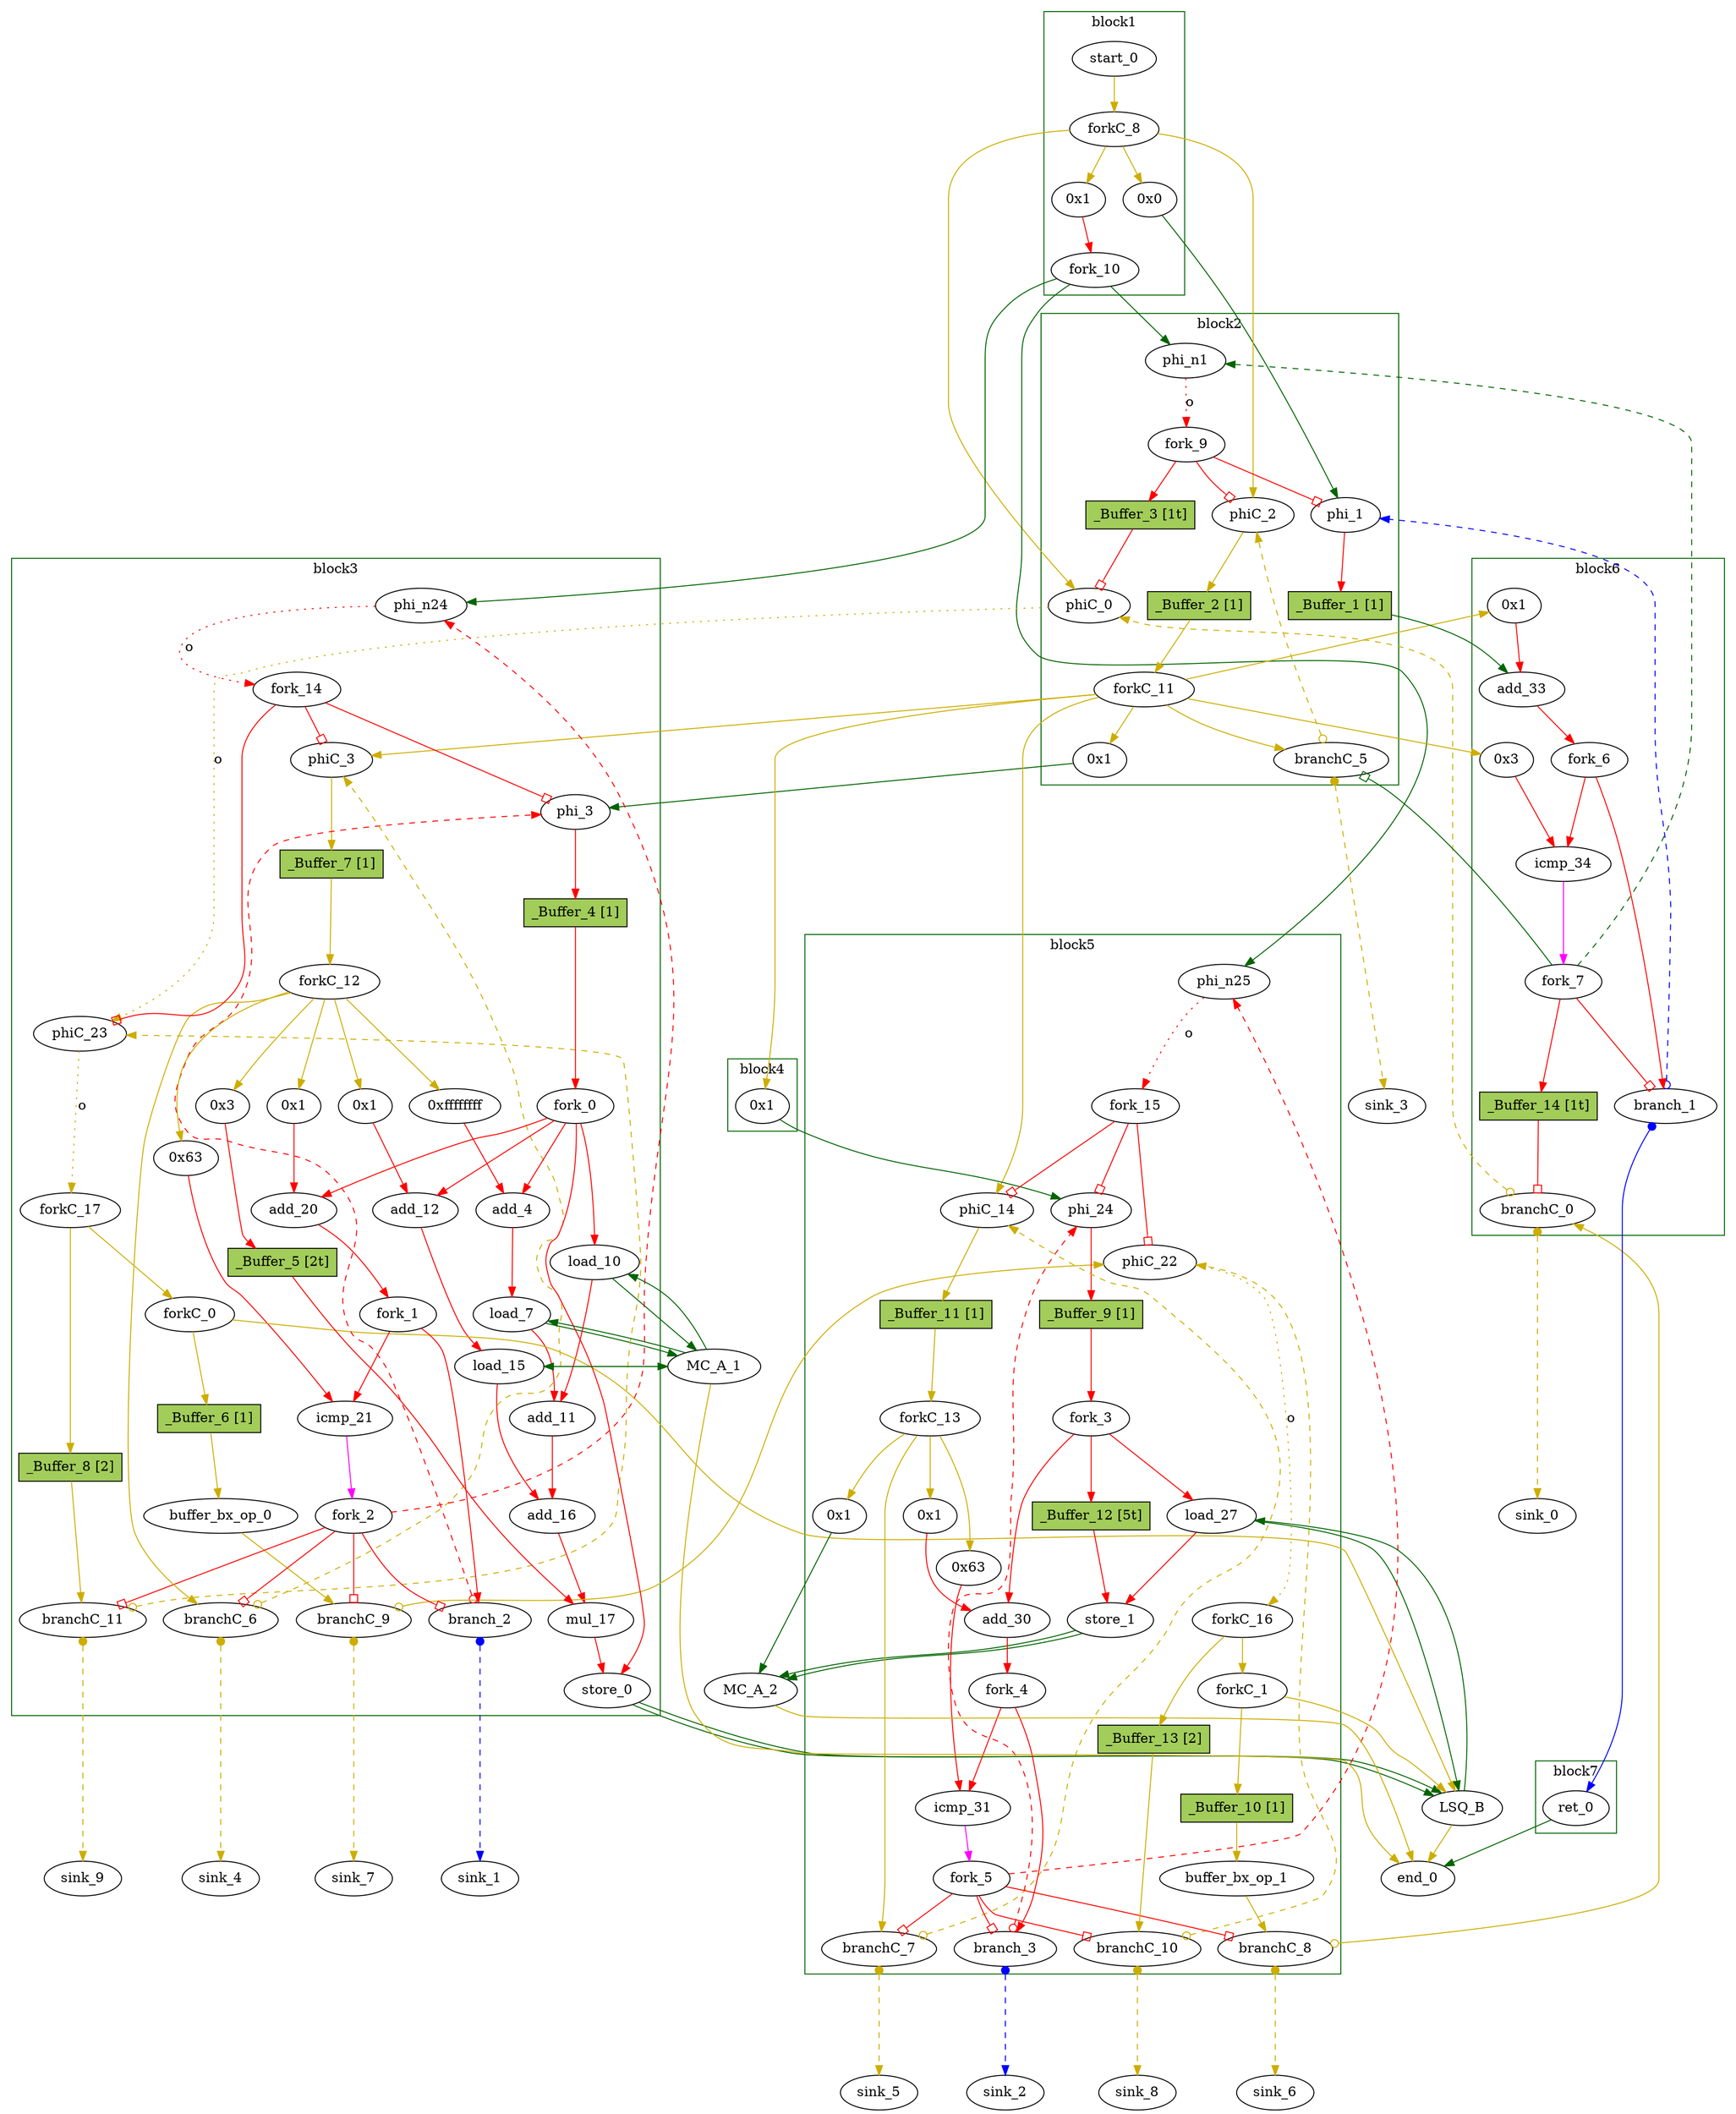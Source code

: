 // Number of blocks: 106
// Number of channels: 179
Digraph G {

  // Blocks
subgraph cluster_1 {
color = "darkgreen"
label = "block1"
  cst_0 [type=Constant, in="in1:32", out="out1:32", bbID = 1, value="0x0", label="0x0",  shape=oval];
  start_0 [type=Entry, in="in1:0", out="out1:0", bbID = 1,  shape=oval];
  cst_13 [type=Constant, in="in1:32", out="out1:32", bbID = 1, value="0x1", label="0x1",  shape=oval];
  forkC_8 [type=Fork, in="in1:0", out="out1:0 out2:0 out3:0 out4:0", bbID = 1,  shape=oval];
  fork_10 [type=Fork, in="in1:32", out="out1:32 out2:32 out3:32", bbID = 1,  shape=oval];
}
subgraph cluster_2 {
color = "darkgreen"
label = "block2"
  phi_1 [type=Mux, in="in1?:1 in2:32 in3:32", out="out1:32", delay=0.366, bbID = 2,  shape=oval];
  cst_1 [type=Constant, in="in1:32", out="out1:32", bbID = 2, value="0x1", label="0x1",  shape=oval];
  phiC_0 [type=Mux, in="in1?:1 in2:0 in3:0", out="out1:0", delay=0.166, bbID = 2,  shape=oval];
  phi_n1 [type=Merge, in="in1:32 in2:32*i", out="out1:32", delay=0.366, bbID = 2,  shape=oval];
  phiC_2 [type=Mux, in="in1?:1 in2:0 in3:0", out="out1:0", delay=0.166, bbID = 2,  shape=oval];
  branchC_5 [type=Branch, in="in1:0 in2?:1*i", out="out1+:0 out2-:0", bbID = 2,  shape=oval];
  fork_9 [type=Fork, in="in1:32", out="out1:32 out2:32 out3:32", bbID = 2,  shape=oval];
  forkC_11 [type=Fork, in="in1:0", out="out1:0 out2:0 out3:0 out4:0 out5:0 out6:0 out7:0", bbID = 2,  shape=oval];
  _Buffer_1 [type=Buffer, in="in1:32", out="out1:32", bbID = 2, slots=1, transparent=false, label="_Buffer_1 [1]",  shape=box, style=filled, fillcolor=darkolivegreen3, height = 0.4];
  _Buffer_2 [type=Buffer, in="in1:0", out="out1:0", bbID = 2, slots=1, transparent=false, label="_Buffer_2 [1]",  shape=box, style=filled, fillcolor=darkolivegreen3, height = 0.4];
  _Buffer_3 [type=Buffer, in="in1:32", out="out1:32", bbID = 2, slots=1, transparent=true, label="_Buffer_3 [1t]",  shape=box, style=filled, fillcolor=darkolivegreen3, height = 0.4];
}
subgraph cluster_3 {
color = "darkgreen"
label = "block3"
  phi_3 [type=Mux, in="in1?:1 in2:32 in3:32", out="out1:32", delay=0.366, bbID = 3,  shape=oval];
  cst_2 [type=Constant, in="in1:32", out="out1:32", bbID = 3, value="0xffffffff", label="0xffffffff", retimingDiff=1,  shape=oval];
  add_4 [type=Operator, in="in1:32 in2:32", out="out1:32", op = "add_op", delay=1.693, bbID = 3, retimingDiff=1,  shape=oval];
  load_7 [type=Operator, in="in1:32 in2:32", out="out1:32 out2:32", op = "mc_load_op", latency=2, bbID = 3, portID = 0, offset = 0, retimingDiff=2,  shape=oval];
  load_10 [type=Operator, in="in1:32 in2:32", out="out1:32 out2:32", op = "mc_load_op", latency=2, bbID = 3, portID = 1, offset = 0, retimingDiff=2,  shape=oval];
  add_11 [type=Operator, in="in1:32 in2:32", out="out1:32", op = "add_op", delay=1.693, bbID = 3, retimingDiff=3,  shape=oval];
  cst_3 [type=Constant, in="in1:32", out="out1:32", bbID = 3, value="0x1", label="0x1", retimingDiff=1,  shape=oval];
  add_12 [type=Operator, in="in1:32 in2:32", out="out1:32", op = "add_op", delay=1.693, bbID = 3, retimingDiff=1,  shape=oval];
  load_15 [type=Operator, in="in1:32 in2:32", out="out1:32 out2:32", op = "mc_load_op", latency=2, bbID = 3, portID = 2, offset = 0, retimingDiff=2,  shape=oval];
  add_16 [type=Operator, in="in1:32 in2:32", out="out1:32", op = "add_op", delay=1.693, bbID = 3, retimingDiff=3,  shape=oval];
  cst_4 [type=Constant, in="in1:32", out="out1:32", bbID = 3, value="0x3", label="0x3", retimingDiff=1,  shape=oval];
  mul_17 [type=Operator, in="in1:32 in2:32", out="out1:32", op = "mul_op", latency=4, bbID = 3, retimingDiff=4,  shape=oval];
  store_0 [type=Operator, in="in1:32 in2:32", out="out1:32 out2:32", op = "lsq_store_op", bbID = 3, portID = 0, offset = 0,  shape=oval];
  cst_5 [type=Constant, in="in1:32", out="out1:32", bbID = 3, value="0x1", label="0x1", retimingDiff=1,  shape=oval];
  add_20 [type=Operator, in="in1:32 in2:32", out="out1:32", op = "add_op", delay=1.693, bbID = 3, retimingDiff=1,  shape=oval];
  cst_6 [type=Constant, in="in1:32", out="out1:32", bbID = 3, value="0x63", label="0x63", retimingDiff=1,  shape=oval];
  icmp_21 [type=Operator, in="in1:32 in2:32", out="out1:1", op = "icmp_ult_op", delay=1.53, bbID = 3, retimingDiff=1,  shape=oval];
  forkC_0 [type=Fork, in="in1:0", out="out1:0 out2:0", bbID = 3,  shape=oval];
  buffer_bx_op_0 [type=Operator, in="in1:0", out="out1:0", op = "buffer_bx_op", latency=1, bbID = 3, retimingDiff=1,  shape=oval];
  phiC_3 [type=Mux, in="in1?:1 in2:0 in3:0", out="out1:0", delay=0.166, bbID = 3,  shape=oval];
  phiC_23 [type=Mux, in="in1?:1 in2:0 in3:0", out="out1:0", delay=0.166, bbID = 3,  shape=oval];
  branch_2 [type=Branch, in="in1:32 in2?:1*i", out="out1+:32 out2-:32", bbID = 3, retimingDiff=1,  shape=oval];
  phi_n24 [type=Merge, in="in1:32 in2:32*i", out="out1:32", delay=0.366, bbID = 3,  shape=oval];
  branchC_6 [type=Branch, in="in1:0 in2?:1*i", out="out1+:0 out2-:0", bbID = 3, retimingDiff=1,  shape=oval];
  branchC_9 [type=Branch, in="in1:0 in2?:1", out="out1+:0 out2-:0", bbID = 3, retimingDiff=1,  shape=oval];
  branchC_11 [type=Branch, in="in1:0 in2?:1*i", out="out1+:0 out2-:0", bbID = 3, retimingDiff=1,  shape=oval];
  fork_0 [type=Fork, in="in1:32", out="out1:32 out2:32 out3:32 out4:32 out5:32", bbID = 3, retimingDiff=1,  shape=oval];
  fork_1 [type=Fork, in="in1:32", out="out1:32 out2:32", bbID = 3, retimingDiff=1,  shape=oval];
  fork_2 [type=Fork, in="in1:32", out="out1:32 out2:32 out3:32 out4:32 out5:32", bbID = 3, retimingDiff=1,  shape=oval];
  forkC_12 [type=Fork, in="in1:0", out="out1:0 out2:0 out3:0 out4:0 out5:0 out6:0", bbID = 3, retimingDiff=1,  shape=oval];
  fork_14 [type=Fork, in="in1:32", out="out1:32 out2:32 out3:32", bbID = 3,  shape=oval];
  forkC_17 [type=Fork, in="in1:0", out="out1:0 out2:0", bbID = 3,  shape=oval];
  _Buffer_4 [type=Buffer, in="in1:32", out="out1:32", bbID = 3, slots=1, transparent=false, label="_Buffer_4 [1]",  shape=box, style=filled, fillcolor=darkolivegreen3, height = 0.4];
  _Buffer_5 [type=Buffer, in="in1:32", out="out1:32", bbID = 3, slots=2, transparent=true, label="_Buffer_5 [2t]",  shape=box, style=filled, fillcolor=darkolivegreen3, height = 0.4];
  _Buffer_6 [type=Buffer, in="in1:0", out="out1:0", bbID = 3, slots=1, transparent=false, label="_Buffer_6 [1]",  shape=box, style=filled, fillcolor=darkolivegreen3, height = 0.4];
  _Buffer_7 [type=Buffer, in="in1:0", out="out1:0", bbID = 3, slots=1, transparent=false, label="_Buffer_7 [1]",  shape=box, style=filled, fillcolor=darkolivegreen3, height = 0.4];
  _Buffer_8 [type=Buffer, in="in1:0", out="out1:0", bbID = 3, slots=2, transparent=false, label="_Buffer_8 [2]",  shape=box, style=filled, fillcolor=darkolivegreen3, height = 0.4];
}
subgraph cluster_4 {
color = "darkgreen"
label = "block4"
  cst_7 [type=Constant, in="in1:32", out="out1:32", bbID = 4, value="0x1", label="0x1",  shape=oval];
}
subgraph cluster_5 {
color = "darkgreen"
label = "block5"
  phi_24 [type=Mux, in="in1?:1 in2:32 in3:32", out="out1:32", delay=0.366, bbID = 5,  shape=oval];
  load_27 [type=Operator, in="in1:32 in2:32", out="out1:32 out2:32", op = "lsq_load_op", latency=5, bbID = 5, portID = 0, offset = 0,  shape=oval];
  store_1 [type=Operator, in="in1:32 in2:32", out="out1:32 out2:32", op = "mc_store_op", bbID = 5, portID = 0, offset = 0,  shape=oval];
  cst_8 [type=Constant, in="in1:32", out="out1:32", bbID = 5, value="0x1", label="0x1",  shape=oval];
  add_30 [type=Operator, in="in1:32 in2:32", out="out1:32", op = "add_op", delay=1.693, bbID = 5,  shape=oval];
  cst_9 [type=Constant, in="in1:32", out="out1:32", bbID = 5, value="0x63", label="0x63",  shape=oval];
  icmp_31 [type=Operator, in="in1:32 in2:32", out="out1:1", op = "icmp_ult_op", delay=1.53, bbID = 5,  shape=oval];
  cst_12 [type=Constant, in="in1:32", out="out1:32", bbID = 5, value="0x1", label="0x1",  shape=oval];
  forkC_1 [type=Fork, in="in1:0", out="out1:0 out2:0", bbID = 5,  shape=oval];
  buffer_bx_op_1 [type=Operator, in="in1:0", out="out1:0", op = "buffer_bx_op", latency=1, bbID = 5,  shape=oval];
  phiC_14 [type=Mux, in="in1?:1 in2:0 in3:0", out="out1:0", delay=0.166, bbID = 5,  shape=oval];
  phiC_22 [type=Mux, in="in1?:1 in2:0 in3:0", out="out1:0", delay=0.166, bbID = 5,  shape=oval];
  branch_3 [type=Branch, in="in1:32 in2?:1*i", out="out1+:32 out2-:32", bbID = 5,  shape=oval];
  phi_n25 [type=Merge, in="in1:32 in2:32*i", out="out1:32", delay=0.366, bbID = 5,  shape=oval];
  branchC_7 [type=Branch, in="in1:0 in2?:1*i", out="out1+:0 out2-:0", bbID = 5,  shape=oval];
  branchC_8 [type=Branch, in="in1:0 in2?:1", out="out1+:0 out2-:0", bbID = 5,  shape=oval];
  branchC_10 [type=Branch, in="in1:0 in2?:1*i", out="out1+:0 out2-:0", bbID = 5,  shape=oval];
  fork_3 [type=Fork, in="in1:32", out="out1:32 out2:32 out3:32", bbID = 5,  shape=oval];
  fork_4 [type=Fork, in="in1:32", out="out1:32 out2:32", bbID = 5,  shape=oval];
  fork_5 [type=Fork, in="in1:32", out="out1:32 out2:32 out3:32 out4:32 out5:32", bbID = 5,  shape=oval];
  forkC_13 [type=Fork, in="in1:0", out="out1:0 out2:0 out3:0 out4:0", bbID = 5,  shape=oval];
  fork_15 [type=Fork, in="in1:32", out="out1:32 out2:32 out3:32", bbID = 5,  shape=oval];
  forkC_16 [type=Fork, in="in1:0", out="out1:0 out2:0", bbID = 5,  shape=oval];
  _Buffer_9 [type=Buffer, in="in1:32", out="out1:32", bbID = 5, slots=1, transparent=false, label="_Buffer_9 [1]",  shape=box, style=filled, fillcolor=darkolivegreen3, height = 0.4];
  _Buffer_10 [type=Buffer, in="in1:0", out="out1:0", bbID = 5, slots=1, transparent=false, label="_Buffer_10 [1]",  shape=box, style=filled, fillcolor=darkolivegreen3, height = 0.4];
  _Buffer_11 [type=Buffer, in="in1:0", out="out1:0", bbID = 5, slots=1, transparent=false, label="_Buffer_11 [1]",  shape=box, style=filled, fillcolor=darkolivegreen3, height = 0.4];
  _Buffer_12 [type=Buffer, in="in1:32", out="out1:32", bbID = 5, slots=5, transparent=true, label="_Buffer_12 [5t]",  shape=box, style=filled, fillcolor=darkolivegreen3, height = 0.4];
  _Buffer_13 [type=Buffer, in="in1:0", out="out1:0", bbID = 5, slots=2, transparent=false, label="_Buffer_13 [2]",  shape=box, style=filled, fillcolor=darkolivegreen3, height = 0.4];
}
subgraph cluster_6 {
color = "darkgreen"
label = "block6"
  cst_10 [type=Constant, in="in1:32", out="out1:32", bbID = 6, value="0x1", label="0x1",  shape=oval];
  add_33 [type=Operator, in="in1:32 in2:32", out="out1:32", op = "add_op", delay=1.693, bbID = 6,  shape=oval];
  cst_11 [type=Constant, in="in1:32", out="out1:32", bbID = 6, value="0x3", label="0x3",  shape=oval];
  icmp_34 [type=Operator, in="in1:32 in2:32", out="out1:1", op = "icmp_ult_op", delay=1.53, bbID = 6,  shape=oval];
  branchC_0 [type=Branch, in="in1:0 in2?:1*i", out="out1+:0 out2-:0", bbID = 6,  shape=oval];
  branch_1 [type=Branch, in="in1:32 in2?:1*i", out="out1+:32 out2-:32", bbID = 6,  shape=oval];
  fork_6 [type=Fork, in="in1:32", out="out1:32 out2:32", bbID = 6,  shape=oval];
  fork_7 [type=Fork, in="in1:32", out="out1:32 out2:32 out3:32 out4:32", bbID = 6,  shape=oval];
  _Buffer_14 [type=Buffer, in="in1:32", out="out1:32", bbID = 6, slots=1, transparent=true, label="_Buffer_14 [1t]",  shape=box, style=filled, fillcolor=darkolivegreen3, height = 0.4];
}
subgraph cluster_7 {
color = "darkgreen"
label = "block7"
  ret_0 [type=Operator, in="in1:32", out="out1:32", op = "ret_op", bbID = 7,  shape=oval];
}
  LSQ_B [type=LSQ, in="in1:0*c0 in2:0*c1 in3:32*s0a in4:32*s0d in5:32*l0a", out="out1:32*l0d out2:0*e", bbID = 0, memory = "B", bbcount = 2, ldcount = 1, stcount = 1, fifoDepth = 16, numLoads = "{0; 1}", numStores = "{1; 0}", loadOffsets = "{{0;0;0;0;0;0;0;0;0;0;0;0;0;0;0;0};{0;0;0;0;0;0;0;0;0;0;0;0;0;0;0;0}}", storeOffsets = "{{0;0;0;0;0;0;0;0;0;0;0;0;0;0;0;0};{0;0;0;0;0;0;0;0;0;0;0;0;0;0;0;0}}", loadPorts = "{{0;0;0;0;0;0;0;0;0;0;0;0;0;0;0;0};{0;0;0;0;0;0;0;0;0;0;0;0;0;0;0;0}}", storePorts = "{{0;0;0;0;0;0;0;0;0;0;0;0;0;0;0;0};{0;0;0;0;0;0;0;0;0;0;0;0;0;0;0;0}}", ];
  MC_A_1 [type=MC, in="in1:32*l0a in2:32*l1a in3:32*l2a", out="out1:32*l0d out2:32*l1d out3:32*l2d out4:0*e", bbID = 0, memory = "A_1", bbcount = 0, ldcount = 3, stcount = 0, ];
  MC_A_2 [type=MC, in="in1:32*c0 in2:32*s0a in3:32*s0d", out="out1:0*e", bbID = 0, memory = "A_2", bbcount = 1, ldcount = 0, stcount = 1, ];
  sink_0 [type=Sink, in="in1:0", bbID = 0,  shape=oval];
  sink_1 [type=Sink, in="in1:32", bbID = 0,  shape=oval];
  sink_2 [type=Sink, in="in1:32", bbID = 0,  shape=oval];
  sink_3 [type=Sink, in="in1:0", bbID = 0,  shape=oval];
  sink_4 [type=Sink, in="in1:0", bbID = 0,  shape=oval];
  sink_5 [type=Sink, in="in1:0", bbID = 0,  shape=oval];
  sink_6 [type=Sink, in="in1:0", bbID = 0,  shape=oval];
  sink_7 [type=Sink, in="in1:0", bbID = 0,  shape=oval];
  sink_8 [type=Sink, in="in1:0", bbID = 0,  shape=oval];
  sink_9 [type=Sink, in="in1:0", bbID = 0,  shape=oval];
  end_0 [type=Exit, in="in1:0*e in2:0*e in3:0*e in4:32", out="out1:32", bbID = 0,  shape=oval];

  // Channels
  cst_0 -> phi_1 [from=out1, to=in3, arrowhead=normal, color=darkgreen];
  start_0 -> forkC_8 [from=out1, to=in1, arrowhead=normal, color=gold3];
  cst_13 -> fork_10 [from=out1, to=in1, arrowhead=normal, color=red];
  forkC_8 -> cst_0 [from=out1, to=in1, arrowhead=normal, color=gold3];
  forkC_8 -> cst_13 [from=out3, to=in1, arrowhead=normal, color=gold3];
  forkC_8 -> phiC_0 [from=out4, to=in3, arrowhead=normal, color=gold3];
  forkC_8 -> phiC_2 [from=out2, to=in3, arrowhead=normal, color=gold3];
  fork_10 -> phi_n1 [from=out1, to=in1, arrowhead=normal, color=darkgreen];
  fork_10 -> phi_n24 [from=out2, to=in1, arrowhead=normal, color=darkgreen];
  fork_10 -> phi_n25 [from=out3, to=in1, arrowhead=normal, color=darkgreen];
  phi_1 -> _Buffer_1 [from=out1, to=in1, arrowhead=normal, color=red];
  cst_1 -> phi_3 [from=out1, to=in3, arrowhead=normal, color=darkgreen];
  phiC_0 -> phiC_23 [from=out1, to=in3, arrowhead=normal, color=gold3, slots=1, style=dotted, label="o", transparent=true];
  phi_n1 -> fork_9 [from=out1, to=in1, arrowhead=normal, color=red, slots=1, style=dotted, label="o", transparent=true];
  phiC_2 -> _Buffer_2 [from=out1, to=in1, arrowhead=normal, color=gold3];
  branchC_5 -> phiC_2 [from=out2, to=in2, dir=both, arrowtail=odot, arrowhead=normal, color=gold3, constraint=false, style=dashed, minlen = 3];
  branchC_5 -> sink_3 [from=out1, to=in1, dir=both, arrowtail=dot, arrowhead=normal, color=gold3, style=dashed, minlen = 3];
  fork_9 -> phi_1 [from=out2, to=in1, arrowhead=obox, color=red];
  fork_9 -> _Buffer_3 [from=out1, to=in1, arrowhead=normal, color=red];
  fork_9 -> phiC_2 [from=out3, to=in1, arrowhead=obox, color=red];
  forkC_11 -> cst_1 [from=out1, to=in1, arrowhead=normal, color=gold3];
  forkC_11 -> branchC_5 [from=out2, to=in1, arrowhead=normal, color=gold3];
  forkC_11 -> phiC_3 [from=out3, to=in3, arrowhead=normal, color=gold3];
  forkC_11 -> cst_7 [from=out4, to=in1, arrowhead=normal, color=gold3];
  forkC_11 -> phiC_14 [from=out5, to=in3, arrowhead=normal, color=gold3];
  forkC_11 -> cst_10 [from=out6, to=in1, arrowhead=normal, color=gold3];
  forkC_11 -> cst_11 [from=out7, to=in1, arrowhead=normal, color=gold3];
  phi_3 -> _Buffer_4 [from=out1, to=in1, arrowhead=normal, color=red];
  cst_2 -> add_4 [from=out1, to=in2, arrowhead=normal, color=red];
  add_4 -> load_7 [from=out1, to=in2, arrowhead=normal, color=red];
  load_7 -> add_11 [from=out1, to=in1, arrowhead=normal, color=red];
  load_7 -> MC_A_1 [from=out2, to=in1, arrowhead=normal, color=darkgreen];
  load_10 -> add_11 [from=out1, to=in2, arrowhead=normal, color=red];
  load_10 -> MC_A_1 [from=out2, to=in2, arrowhead=normal, color=darkgreen];
  add_11 -> add_16 [from=out1, to=in1, arrowhead=normal, color=red];
  cst_3 -> add_12 [from=out1, to=in2, arrowhead=normal, color=red];
  add_12 -> load_15 [from=out1, to=in2, arrowhead=normal, color=red];
  load_15 -> add_16 [from=out1, to=in2, arrowhead=normal, color=red];
  load_15 -> MC_A_1 [from=out2, to=in3, arrowhead=normal, color=darkgreen];
  add_16 -> mul_17 [from=out1, to=in1, arrowhead=normal, color=red];
  cst_4 -> _Buffer_5 [from=out1, to=in1, arrowhead=normal, color=red];
  mul_17 -> store_0 [from=out1, to=in1, arrowhead=normal, color=red];
  store_0 -> LSQ_B [from=out2, to=in3, arrowhead=normal, color=darkgreen];
  store_0 -> LSQ_B [from=out1, to=in4, arrowhead=normal, color=darkgreen];
  cst_5 -> add_20 [from=out1, to=in2, arrowhead=normal, color=red];
  add_20 -> fork_1 [from=out1, to=in1, arrowhead=normal, color=red];
  cst_6 -> icmp_21 [from=out1, to=in2, arrowhead=normal, color=red];
  icmp_21 -> fork_2 [from=out1, to=in1, arrowhead=normal, color=magenta];
  forkC_0 -> _Buffer_6 [from=out1, to=in1, arrowhead=normal, color=gold3];
  forkC_0 -> LSQ_B [from=out2, to=in1, arrowhead=normal, color=gold3];
  buffer_bx_op_0 -> branchC_9 [from=out1, to=in1, arrowhead=normal, color=gold3];
  phiC_3 -> _Buffer_7 [from=out1, to=in1, arrowhead=normal, color=gold3];
  phiC_23 -> forkC_17 [from=out1, to=in1, arrowhead=normal, color=gold3, slots=1, style=dotted, label="o", transparent=true];
  branch_2 -> phi_3 [from=out2, to=in2, dir=both, arrowtail=odot, arrowhead=normal, color=red, constraint=false, style=dashed, minlen = 3];
  branch_2 -> sink_1 [from=out1, to=in1, dir=both, arrowtail=dot, arrowhead=normal, color=blue, style=dashed, minlen = 3];
  phi_n24 -> fork_14 [from=out1, to=in1, arrowhead=normal, color=red, slots=1, style=dotted, label="o", transparent=true];
  branchC_6 -> phiC_3 [from=out2, to=in2, dir=both, arrowtail=odot, arrowhead=normal, color=gold3, constraint=false, style=dashed, minlen = 3];
  branchC_6 -> sink_4 [from=out1, to=in1, dir=both, arrowtail=dot, arrowhead=normal, color=gold3, style=dashed, minlen = 3];
  branchC_9 -> phiC_22 [from=out2, to=in3, dir=both, arrowtail=odot, arrowhead=normal, color=gold3];
  branchC_9 -> sink_7 [from=out1, to=in1, dir=both, arrowtail=dot, arrowhead=normal, color=gold3, style=dashed, minlen = 3];
  branchC_11 -> phiC_23 [from=out2, to=in2, dir=both, arrowtail=odot, arrowhead=normal, color=gold3, constraint=false, style=dashed, minlen = 3];
  branchC_11 -> sink_9 [from=out1, to=in1, dir=both, arrowtail=dot, arrowhead=normal, color=gold3, style=dashed, minlen = 3];
  fork_0 -> add_4 [from=out1, to=in1, arrowhead=normal, color=red];
  fork_0 -> load_10 [from=out4, to=in2, arrowhead=normal, color=red];
  fork_0 -> add_12 [from=out2, to=in1, arrowhead=normal, color=red];
  fork_0 -> store_0 [from=out5, to=in2, arrowhead=normal, color=red];
  fork_0 -> add_20 [from=out3, to=in1, arrowhead=normal, color=red];
  fork_1 -> icmp_21 [from=out1, to=in1, arrowhead=normal, color=red];
  fork_1 -> branch_2 [from=out2, to=in1, arrowhead=normal, color=red];
  fork_2 -> branch_2 [from=out1, to=in2, arrowhead=obox, color=red];
  fork_2 -> phi_n24 [from=out2, to=in2, arrowhead=normal, color=red, constraint=false, style=dashed, minlen = 3];
  fork_2 -> branchC_6 [from=out3, to=in2, arrowhead=obox, color=red];
  fork_2 -> branchC_9 [from=out4, to=in2, arrowhead=obox, color=red];
  fork_2 -> branchC_11 [from=out5, to=in2, arrowhead=obox, color=red];
  forkC_12 -> cst_2 [from=out1, to=in1, arrowhead=normal, color=gold3];
  forkC_12 -> cst_3 [from=out3, to=in1, arrowhead=normal, color=gold3];
  forkC_12 -> cst_4 [from=out4, to=in1, arrowhead=normal, color=gold3];
  forkC_12 -> cst_5 [from=out5, to=in1, arrowhead=normal, color=gold3];
  forkC_12 -> cst_6 [from=out6, to=in1, arrowhead=normal, color=gold3];
  forkC_12 -> branchC_6 [from=out2, to=in1, arrowhead=normal, color=gold3];
  fork_14 -> phi_3 [from=out1, to=in1, arrowhead=obox, color=red];
  fork_14 -> phiC_3 [from=out2, to=in1, arrowhead=obox, color=red];
  fork_14 -> phiC_23 [from=out3, to=in1, arrowhead=obox, color=red];
  forkC_17 -> forkC_0 [from=out1, to=in1, arrowhead=normal, color=gold3];
  forkC_17 -> _Buffer_8 [from=out2, to=in1, arrowhead=normal, color=gold3];
  cst_7 -> phi_24 [from=out1, to=in3, arrowhead=normal, color=darkgreen];
  phi_24 -> _Buffer_9 [from=out1, to=in1, arrowhead=normal, color=red];
  load_27 -> store_1 [from=out1, to=in1, arrowhead=normal, color=red];
  load_27 -> LSQ_B [from=out2, to=in5, arrowhead=normal, color=darkgreen];
  store_1 -> MC_A_2 [from=out2, to=in2, arrowhead=normal, color=darkgreen];
  store_1 -> MC_A_2 [from=out1, to=in3, arrowhead=normal, color=darkgreen];
  cst_8 -> add_30 [from=out1, to=in2, arrowhead=normal, color=red];
  add_30 -> fork_4 [from=out1, to=in1, arrowhead=normal, color=red];
  cst_9 -> icmp_31 [from=out1, to=in2, arrowhead=normal, color=red];
  icmp_31 -> fork_5 [from=out1, to=in1, arrowhead=normal, color=magenta];
  cst_12 -> MC_A_2 [from=out1, to=in1, arrowhead=normal, color=darkgreen];
  forkC_1 -> _Buffer_10 [from=out1, to=in1, arrowhead=normal, color=gold3];
  forkC_1 -> LSQ_B [from=out2, to=in2, arrowhead=normal, color=gold3];
  buffer_bx_op_1 -> branchC_8 [from=out1, to=in1, arrowhead=normal, color=gold3];
  phiC_14 -> _Buffer_11 [from=out1, to=in1, arrowhead=normal, color=gold3];
  phiC_22 -> forkC_16 [from=out1, to=in1, arrowhead=normal, color=gold3, slots=1, style=dotted, label="o", transparent=true];
  branch_3 -> phi_24 [from=out2, to=in2, dir=both, arrowtail=odot, arrowhead=normal, color=red, constraint=false, style=dashed, minlen = 3];
  branch_3 -> sink_2 [from=out1, to=in1, dir=both, arrowtail=dot, arrowhead=normal, color=blue, style=dashed, minlen = 3];
  phi_n25 -> fork_15 [from=out1, to=in1, arrowhead=normal, color=red, slots=1, style=dotted, label="o", transparent=true];
  branchC_7 -> phiC_14 [from=out2, to=in2, dir=both, arrowtail=odot, arrowhead=normal, color=gold3, constraint=false, style=dashed, minlen = 3];
  branchC_7 -> sink_5 [from=out1, to=in1, dir=both, arrowtail=dot, arrowhead=normal, color=gold3, style=dashed, minlen = 3];
  branchC_8 -> branchC_0 [from=out2, to=in1, dir=both, arrowtail=odot, arrowhead=normal, color=gold3];
  branchC_8 -> sink_6 [from=out1, to=in1, dir=both, arrowtail=dot, arrowhead=normal, color=gold3, style=dashed, minlen = 3];
  branchC_10 -> phiC_22 [from=out2, to=in2, dir=both, arrowtail=odot, arrowhead=normal, color=gold3, constraint=false, style=dashed, minlen = 3];
  branchC_10 -> sink_8 [from=out1, to=in1, dir=both, arrowtail=dot, arrowhead=normal, color=gold3, style=dashed, minlen = 3];
  fork_3 -> load_27 [from=out2, to=in2, arrowhead=normal, color=red];
  fork_3 -> _Buffer_12 [from=out3, to=in1, arrowhead=normal, color=red];
  fork_3 -> add_30 [from=out1, to=in1, arrowhead=normal, color=red];
  fork_4 -> icmp_31 [from=out1, to=in1, arrowhead=normal, color=red];
  fork_4 -> branch_3 [from=out2, to=in1, arrowhead=normal, color=red];
  fork_5 -> branch_3 [from=out1, to=in2, arrowhead=obox, color=red];
  fork_5 -> phi_n25 [from=out2, to=in2, arrowhead=normal, color=red, constraint=false, style=dashed, minlen = 3];
  fork_5 -> branchC_7 [from=out3, to=in2, arrowhead=obox, color=red];
  fork_5 -> branchC_8 [from=out4, to=in2, arrowhead=obox, color=red];
  fork_5 -> branchC_10 [from=out5, to=in2, arrowhead=obox, color=red];
  forkC_13 -> cst_8 [from=out1, to=in1, arrowhead=normal, color=gold3];
  forkC_13 -> cst_9 [from=out3, to=in1, arrowhead=normal, color=gold3];
  forkC_13 -> cst_12 [from=out4, to=in1, arrowhead=normal, color=gold3];
  forkC_13 -> branchC_7 [from=out2, to=in1, arrowhead=normal, color=gold3];
  fork_15 -> phi_24 [from=out1, to=in1, arrowhead=obox, color=red];
  fork_15 -> phiC_14 [from=out2, to=in1, arrowhead=obox, color=red];
  fork_15 -> phiC_22 [from=out3, to=in1, arrowhead=obox, color=red];
  forkC_16 -> forkC_1 [from=out1, to=in1, arrowhead=normal, color=gold3];
  forkC_16 -> _Buffer_13 [from=out2, to=in1, arrowhead=normal, color=gold3];
  cst_10 -> add_33 [from=out1, to=in2, arrowhead=normal, color=red];
  add_33 -> fork_6 [from=out1, to=in1, arrowhead=normal, color=red];
  cst_11 -> icmp_34 [from=out1, to=in2, arrowhead=normal, color=red];
  icmp_34 -> fork_7 [from=out1, to=in1, arrowhead=normal, color=magenta];
  branchC_0 -> phiC_0 [from=out2, to=in2, dir=both, arrowtail=odot, arrowhead=normal, color=gold3, style=dashed, minlen = 3];
  branchC_0 -> sink_0 [from=out1, to=in1, dir=both, arrowtail=dot, arrowhead=normal, color=gold3, style=dashed, minlen = 3];
  branch_1 -> phi_1 [from=out2, to=in2, dir=both, arrowtail=odot, arrowhead=normal, color=blue, style=dashed, minlen = 3];
  branch_1 -> ret_0 [from=out1, to=in1, dir=both, arrowtail=dot, arrowhead=normal, color=blue];
  fork_6 -> icmp_34 [from=out1, to=in1, arrowhead=normal, color=red];
  fork_6 -> branch_1 [from=out2, to=in1, arrowhead=normal, color=red];
  fork_7 -> phi_n1 [from=out2, to=in2, arrowhead=normal, color=darkgreen, style=dashed, minlen = 3];
  fork_7 -> branchC_5 [from=out4, to=in2, arrowhead=obox, color=darkgreen];
  fork_7 -> _Buffer_14 [from=out1, to=in1, arrowhead=normal, color=red];
  fork_7 -> branch_1 [from=out3, to=in2, arrowhead=obox, color=red];
  ret_0 -> end_0 [from=out1, to=in4, arrowhead=normal, color=darkgreen];
  LSQ_B -> load_27 [from=out1, to=in1, arrowhead=normal, color=darkgreen];
  LSQ_B -> end_0 [from=out2, to=in1, arrowhead=normal, color=gold3];
  MC_A_1 -> load_7 [from=out1, to=in1, arrowhead=normal, color=darkgreen];
  MC_A_1 -> load_10 [from=out2, to=in1, arrowhead=normal, color=darkgreen];
  MC_A_1 -> load_15 [from=out3, to=in1, arrowhead=normal, color=darkgreen];
  MC_A_1 -> end_0 [from=out4, to=in2, arrowhead=normal, color=gold3];
  MC_A_2 -> end_0 [from=out1, to=in3, arrowhead=normal, color=gold3];
  _Buffer_1 -> add_33 [from=out1, to=in1, arrowhead=normal, color=darkgreen];
  _Buffer_2 -> forkC_11 [from=out1, to=in1, arrowhead=normal, color=gold3];
  _Buffer_3 -> phiC_0 [from=out1, to=in1, arrowhead=obox, color=red];
  _Buffer_4 -> fork_0 [from=out1, to=in1, arrowhead=normal, color=red];
  _Buffer_5 -> mul_17 [from=out1, to=in2, arrowhead=normal, color=red];
  _Buffer_6 -> buffer_bx_op_0 [from=out1, to=in1, arrowhead=normal, color=gold3];
  _Buffer_7 -> forkC_12 [from=out1, to=in1, arrowhead=normal, color=gold3];
  _Buffer_8 -> branchC_11 [from=out1, to=in1, arrowhead=normal, color=gold3];
  _Buffer_9 -> fork_3 [from=out1, to=in1, arrowhead=normal, color=red];
  _Buffer_10 -> buffer_bx_op_1 [from=out1, to=in1, arrowhead=normal, color=gold3];
  _Buffer_11 -> forkC_13 [from=out1, to=in1, arrowhead=normal, color=gold3];
  _Buffer_12 -> store_1 [from=out1, to=in2, arrowhead=normal, color=red];
  _Buffer_13 -> branchC_10 [from=out1, to=in1, arrowhead=normal, color=gold3];
  _Buffer_14 -> branchC_0 [from=out1, to=in2, arrowhead=obox, color=red];
}
